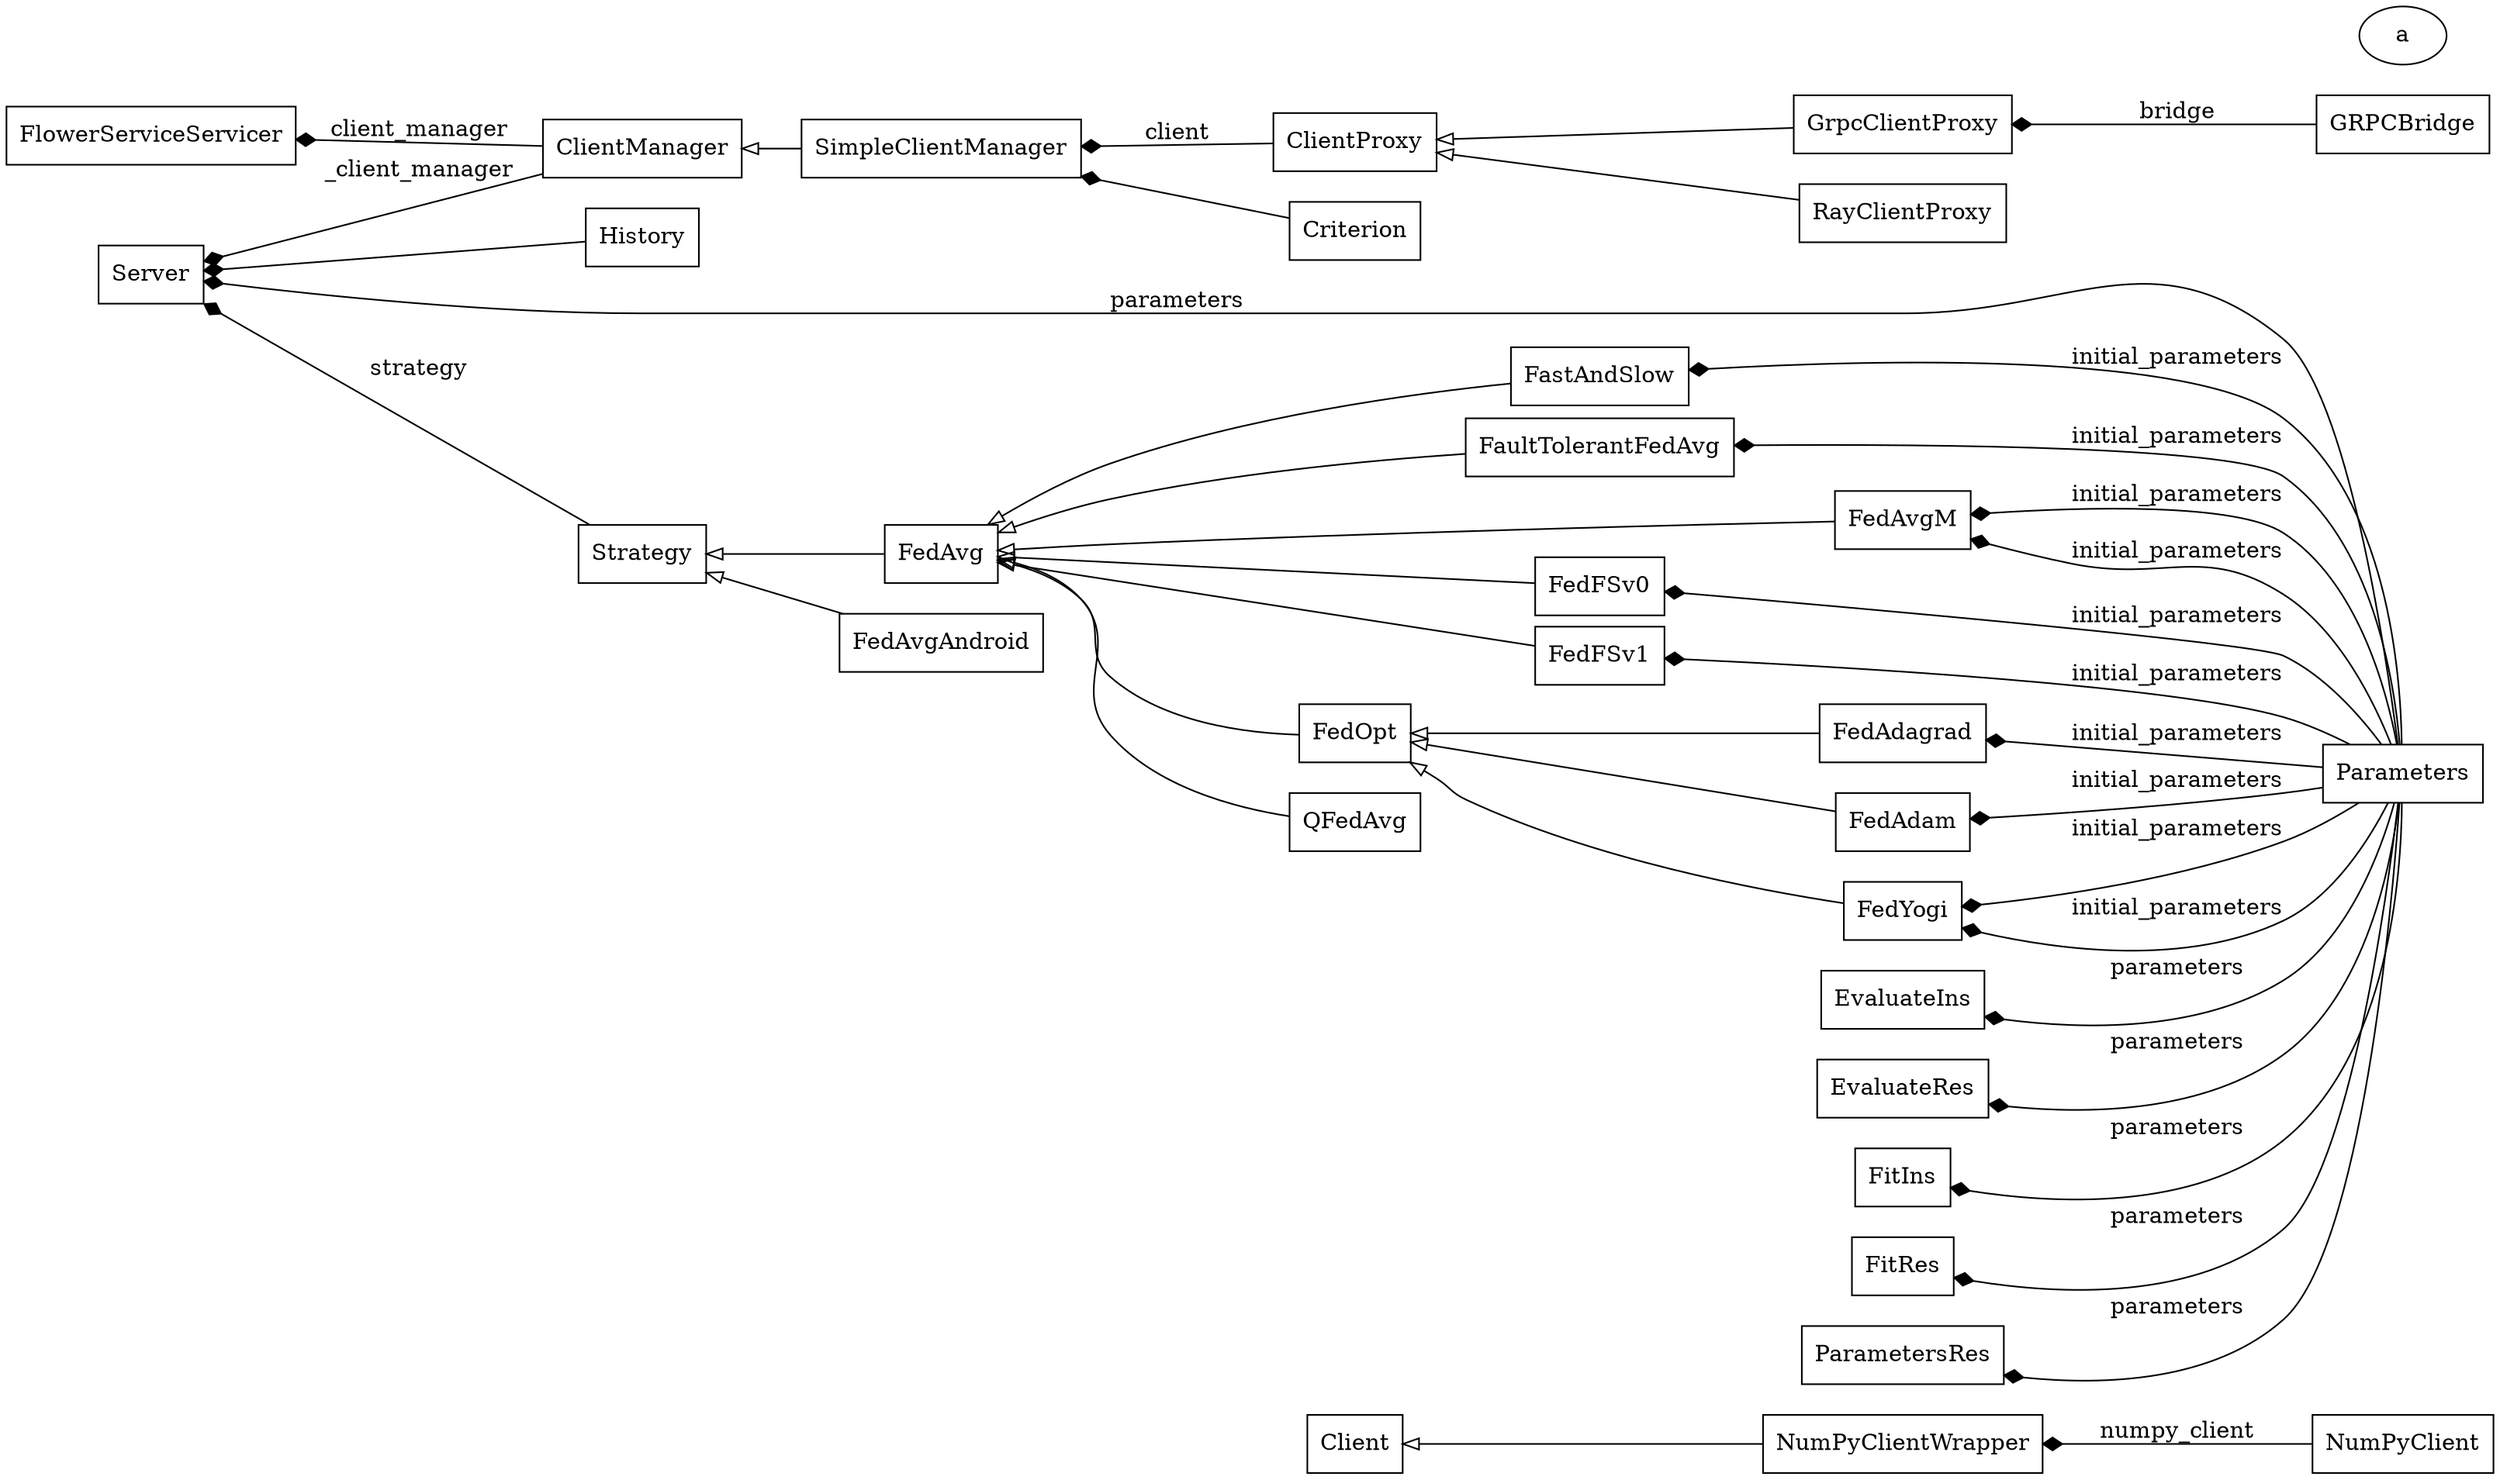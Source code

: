 digraph "classes_Flower" {
rankdir=RL
charset="utf-8"
"flwr.client.client.Client" [color="black", fontcolor="black", label="Client", shape="record", style="solid"];
"flwr.server.client_manager.ClientManager" [color="black", fontcolor="black", label="ClientManager", shape="record", style="solid"];
"flwr.server.client_proxy.ClientProxy" [color="black", fontcolor="black", label="ClientProxy", shape="record", style="solid"];
//"flwr.common.typing.Code" [color="black", fontcolor="black", label="Code", shape="record", style="solid"];
"flwr.server.criterion.Criterion" [color="black", fontcolor="black", label="Criterion", shape="record", style="solid"];
//"flwr.common.logger.CustomHTTPHandler" [color="black", fontcolor="black", label="CustomHTTPHandler", shape="record", style="solid"];
//"flwr.common.typing.Disconnect" [color="black", fontcolor="black", label="Disconnect", shape="record", style="solid"];
"flwr.common.typing.EvaluateIns" [color="black", fontcolor="black", label="EvaluateIns", shape="record", style="solid"];
"flwr.common.typing.EvaluateRes" [color="black", fontcolor="black", label="EvaluateRes", shape="record", style="solid"];
//"flwr.server.server_test.FailingClient" [color="black", fontcolor="black", label="FailingClient", shape="record", style="solid"];
"flwr.server.strategy.fast_and_slow.FastAndSlow" [color="black", fontcolor="black", label="FastAndSlow", shape="record", style="solid"];
//"flwr.server.strategy.fast_and_slow_test.FastAndSlowTestCase" [color="black", fontcolor="black", label="FastAndSlowTestCase", shape="record", style="solid"];
"flwr.server.strategy.fault_tolerant_fedavg.FaultTolerantFedAvg" [color="black", fontcolor="black", label="FaultTolerantFedAvg", shape="record", style="solid"];
"flwr.server.strategy.fedadagrad.FedAdagrad" [color="black", fontcolor="black", label="FedAdagrad", shape="record", style="solid"];
"flwr.server.strategy.fedadam.FedAdam" [color="black", fontcolor="black", label="FedAdam", shape="record", style="solid"];
"flwr.server.strategy.fedavg.FedAvg" [color="black", fontcolor="black", label="FedAvg", shape="record", style="solid"];
"flwr.server.strategy.fedavg_android.FedAvgAndroid" [color="black", fontcolor="black", label="FedAvgAndroid", shape="record", style="solid"];
"flwr.server.strategy.fedavgm.FedAvgM" [color="black", fontcolor="black", label="FedAvgM", shape="record", style="solid"];
"flwr.server.strategy.fedfs_v0.FedFSv0" [color="black", fontcolor="black", label="FedFSv0", shape="record", style="solid"];
"flwr.server.strategy.fedfs_v1.FedFSv1" [color="black", fontcolor="black", label="FedFSv1", shape="record", style="solid"];
"flwr.server.strategy.fedopt.FedOpt" [color="black", fontcolor="black", label="FedOpt", shape="record", style="solid"];
"flwr.server.strategy.fedyogi.FedYogi" [color="black", fontcolor="black", label="FedYogi", shape="record", style="solid"];
"flwr.common.typing.FitIns" [color="black", fontcolor="black", label="FitIns", shape="record", style="solid"];
"flwr.common.typing.FitRes" [color="black", fontcolor="black", label="FitRes", shape="record", style="solid"];
//"flwr.client.grpc_client.message_handler_test.FlowerClientWithProps" [color="black", fontcolor="black", label="FlowerClientWithProps", shape="record", style="solid"];
//"flwr.client.grpc_client.message_handler_test.FlowerClientWithoutProps" [color="black", fontcolor="black", label="FlowerClientWithoutProps", shape="record", style="solid"];
//"flwr.proto.transport_pb2_grpc.FlowerService" [color="black", fontcolor="black", label="FlowerService", shape="record", style="solid"];
"flwr.server.grpc_server.flower_service_servicer.FlowerServiceServicer" [color="black", fontcolor="black", label="FlowerServiceServicer", shape="record", style="solid"];
//"flwr.proto.transport_pb2_grpc.FlowerServiceServicer" [color="black", fontcolor="black", label="FlowerServiceServicer", shape="record", style="solid"];
//"flwr.server.grpc_server.flower_service_servicer_test.FlowerServiceServicerTestCase" [color="black", fontcolor="black", label="FlowerServiceServicerTestCase", shape="record", style="solid"];
//"flwr.proto.transport_pb2_grpc.FlowerServiceStub" [color="black", fontcolor="black", label="FlowerServiceStub", shape="record", style="solid"];
"flwr.server.grpc_server.grpc_bridge.GRPCBridge" [color="black", fontcolor="black", label="GRPCBridge", shape="record", style="solid"];
//"flwr.server.grpc_server.grpc_bridge.GRPCBridgeClosed" [color="black", fontcolor="red", label="GRPCBridgeClosed", shape="record", style="solid"];
"flwr.server.grpc_server.grpc_client_proxy.GrpcClientProxy" [color="black", fontcolor="black", label="GrpcClientProxy", shape="record", style="solid"];
//"flwr.server.grpc_server.grpc_client_proxy_test.GrpcClientProxyTestCase" [color="black", fontcolor="black", label="GrpcClientProxyTestCase", shape="record", style="solid"];
"flwr.server.history.History" [color="black", fontcolor="black", label="History", shape="record", style="solid"];
//"flwr.dataset.utils.common_test.ImageClassificationPartitionedTestCase" [color="black", fontcolor="black", label="ImageClassificationPartitionedTestCase", shape="record", style="solid"];
//"flwr.client.client_test.NotOverridingClient" [color="black", fontcolor="black", label="NotOverridingClient", shape="record", style="solid"];
//"flwr.client.numpy_client_test.NotOverridingClient" [color="black", fontcolor="black", label="NotOverridingClient", shape="record", style="solid"];
"flwr.client.numpy_client.NumPyClient" [color="black", fontcolor="black", label="NumPyClient", shape="record", style="solid"];
"flwr.client.numpy_client.NumPyClientWrapper" [color="black", fontcolor="black", label="NumPyClientWrapper", shape="record", style="solid"];
//"flwr.client.client_test.OverridingClient" [color="black", fontcolor="black", label="OverridingClient", shape="record", style="solid"];
//"flwr.client.numpy_client_test.OverridingClient" [color="black", fontcolor="black", label="OverridingClient", shape="record", style="solid"];
"flwr.common.typing.Parameters" [color="black", fontcolor="black", label="Parameters", shape="record", style="solid"];
"flwr.common.typing.ParametersRes" [color="black", fontcolor="black", label="ParametersRes", shape="record", style="solid"];
//"flwr.common.typing.PropertiesIns" [color="black", fontcolor="black", label="PropertiesIns", shape="record", style="solid"];
//"flwr.common.typing.PropertiesRes" [color="black", fontcolor="black", label="PropertiesRes", shape="record", style="solid"];
"flwr.server.strategy.qfedavg.QFedAvg" [color="black", fontcolor="black", label="QFedAvg", shape="record", style="solid"];
"flwr.simulation.ray_transport.ray_client_proxy.RayClientProxy" [color="black", fontcolor="black", label="RayClientProxy", shape="record", style="solid"];
//"flwr.common.typing.Reconnect" [color="black", fontcolor="black", label="Reconnect", shape="record", style="solid"];
"flwr.server.server.Server" [color="black", fontcolor="black", label="Server", shape="record", style="solid"];
"flwr.server.client_manager.SimpleClientManager" [color="black", fontcolor="black", label="SimpleClientManager", shape="record", style="solid"];
//"flwr.server.grpc_server.grpc_bridge.Status" [color="black", fontcolor="black", label="Status", shape="record", style="solid"];
//"flwr.common.typing.Status" [color="black", fontcolor="black", label="Status", shape="record", style="solid"];
"flwr.server.strategy.strategy.Strategy" [color="black", fontcolor="black", label="Strategy", shape="record", style="solid"];
//"flwr.server.server_test.SuccessClient" [color="black", fontcolor="black", label="SuccessClient", shape="record", style="solid"];
//"flwr.server.utils.tensorboard.tensorboard.decorator.TBWrapper" [color="black", fontcolor="black", label="TBWrapper", shape="record", style="solid"];
//"flwr.server.criterion_test.test_criterion_applied.TestCriterion" [color="black", fontcolor="black", label="TestCriterion", shape="record", style="solid"];
//"flwr.client.grpc_client.message_handler.UnknownServerMessage" [color="black", fontcolor="red", label="UnknownServerMessage", shape="record", style="solid"];
//"flwr.client.client_test.NotOverridingClient" -> "flwr.client.client.Client" [arrowhead="empty", arrowtail="none"];
//"flwr.client.client_test.OverridingClient" -> "flwr.client.client.Client" [arrowhead="empty", arrowtail="none"];
//"flwr.client.grpc_client.message_handler_test.FlowerClientWithProps" -> "flwr.client.client.Client" [arrowhead="empty", arrowtail="none"];
//"flwr.client.grpc_client.message_handler_test.FlowerClientWithoutProps" -> "flwr.client.client.Client" [arrowhead="empty", arrowtail="none"];
"flwr.client.numpy_client.NumPyClientWrapper" -> "flwr.client.client.Client" [arrowhead="empty", arrowtail="none"];
//"flwr.client.numpy_client_test.NotOverridingClient" -> "flwr.client.numpy_client.NumPyClient" [arrowhead="empty", arrowtail="none"];
//"flwr.client.numpy_client_test.OverridingClient" -> "flwr.client.numpy_client.NumPyClient" [arrowhead="empty", arrowtail="none"];
"flwr.server.client_manager.SimpleClientManager" -> "flwr.server.client_manager.ClientManager" [arrowhead="empty", arrowtail="none"];
//"flwr.server.criterion_test.test_criterion_applied.TestCriterion" -> "flwr.server.criterion.Criterion" [arrowhead="empty", arrowtail="none"];
//"flwr.server.grpc_server.flower_service_servicer.FlowerServiceServicer" -> "flwr.proto.transport_pb2_grpc.FlowerServiceServicer" [arrowhead="empty", arrowtail="none"];
"flwr.server.grpc_server.grpc_client_proxy.GrpcClientProxy" -> "flwr.server.client_proxy.ClientProxy" [arrowhead="empty", arrowtail="none"];
//"flwr.server.server_test.FailingClient" -> "flwr.server.client_proxy.ClientProxy" [arrowhead="empty", arrowtail="none"];
//"flwr.server.server_test.SuccessClient" -> "flwr.server.client_proxy.ClientProxy" [arrowhead="empty", arrowtail="none"];
"flwr.server.strategy.fast_and_slow.FastAndSlow" -> "flwr.server.strategy.fedavg.FedAvg" [arrowhead="empty", arrowtail="none"];
"flwr.server.strategy.fault_tolerant_fedavg.FaultTolerantFedAvg" -> "flwr.server.strategy.fedavg.FedAvg" [arrowhead="empty", arrowtail="none"];
"flwr.server.strategy.fedadagrad.FedAdagrad" -> "flwr.server.strategy.fedopt.FedOpt" [arrowhead="empty", arrowtail="none"];
"flwr.server.strategy.fedadam.FedAdam" -> "flwr.server.strategy.fedopt.FedOpt" [arrowhead="empty", arrowtail="none"];
"flwr.server.strategy.fedavg.FedAvg" -> "flwr.server.strategy.strategy.Strategy" [arrowhead="empty", arrowtail="none"];
"flwr.server.strategy.fedavg_android.FedAvgAndroid" -> "flwr.server.strategy.strategy.Strategy" [arrowhead="empty", arrowtail="none"];
"flwr.server.strategy.fedavgm.FedAvgM" -> "flwr.server.strategy.fedavg.FedAvg" [arrowhead="empty", arrowtail="none"];
"flwr.server.strategy.fedfs_v0.FedFSv0" -> "flwr.server.strategy.fedavg.FedAvg" [arrowhead="empty", arrowtail="none"];
"flwr.server.strategy.fedfs_v1.FedFSv1" -> "flwr.server.strategy.fedavg.FedAvg" [arrowhead="empty", arrowtail="none"];
"flwr.server.strategy.fedopt.FedOpt" -> "flwr.server.strategy.fedavg.FedAvg" [arrowhead="empty", arrowtail="none"];
"flwr.server.strategy.fedyogi.FedYogi" -> "flwr.server.strategy.fedopt.FedOpt" [arrowhead="empty", arrowtail="none"];
"flwr.server.strategy.qfedavg.QFedAvg" -> "flwr.server.strategy.fedavg.FedAvg" [arrowhead="empty", arrowtail="none"];
"flwr.simulation.ray_transport.ray_client_proxy.RayClientProxy" -> "flwr.server.client_proxy.ClientProxy" [arrowhead="empty", arrowtail="none"];
"flwr.client.numpy_client.NumPyClient" -> "flwr.client.numpy_client.NumPyClientWrapper" [arrowhead="diamond", arrowtail="none", fontcolor="black", label="numpy_client", style="solid"];
//"flwr.common.typing.Code" -> "flwr.common.typing.Status" [arrowhead="diamond", arrowtail="none", fontcolor="black", label="code", style="solid"];
"flwr.common.typing.Parameters" -> "flwr.common.typing.EvaluateIns" [arrowhead="diamond", arrowtail="none", fontcolor="black", label="parameters", style="solid"];
"flwr.common.typing.Parameters" -> "flwr.common.typing.EvaluateRes" [arrowhead="diamond", arrowtail="none", fontcolor="black", label="parameters", style="solid"];
"flwr.common.typing.Parameters" -> "flwr.common.typing.FitIns" [arrowhead="diamond", arrowtail="none", fontcolor="black", label="parameters", style="solid"];
"flwr.common.typing.Parameters" -> "flwr.common.typing.FitRes" [arrowhead="diamond", arrowtail="none", fontcolor="black", label="parameters", style="solid"];
"flwr.common.typing.Parameters" -> "flwr.common.typing.ParametersRes" [arrowhead="diamond", arrowtail="none", fontcolor="black", label="parameters", style="solid"];
"flwr.common.typing.Parameters" -> "flwr.server.server.Server" [arrowhead="diamond", arrowtail="none", fontcolor="black", label="parameters", style="solid"];
"flwr.common.typing.Parameters" -> "flwr.server.strategy.fedavgm.FedAvgM" [arrowhead="diamond", arrowtail="none", fontcolor="black", label="initial_parameters", style="solid"];
//"flwr.common.typing.Status" -> "flwr.common.typing.PropertiesRes" [arrowhead="diamond", arrowtail="none", fontcolor="black", label="status", style="solid"];
"flwr.server.client_manager.ClientManager" -> "flwr.server.grpc_server.flower_service_servicer.FlowerServiceServicer" [arrowhead="diamond", arrowtail="none", fontcolor="black", label="client_manager", style="solid"];
"flwr.server.client_manager.ClientManager" -> "flwr.server.server.Server" [arrowhead="diamond", arrowtail="none", fontcolor="black", label="_client_manager", style="solid"];
"flwr.server.grpc_server.grpc_bridge.GRPCBridge" -> "flwr.server.grpc_server.grpc_client_proxy.GrpcClientProxy" [arrowhead="diamond", arrowtail="none", fontcolor="black", label="bridge", style="solid"];
"flwr.server.strategy.strategy.Strategy" -> "flwr.server.server.Server" [arrowhead="diamond", arrowtail="none", fontcolor="black", label="strategy", style="solid"];
"flwr.server.history.History" -> "flwr.server.server.Server" [arrowhead="diamond"]
"flwr.server.criterion.Criterion" -> "flwr.server.client_manager.SimpleClientManager" [arrowhead="diamond"]
"flwr.server.client_proxy.ClientProxy" -> "flwr.server.client_manager.SimpleClientManager" [arrowhead="diamond", fontcolor="black", label="client", style="solid"]

// parameters
"flwr.common.typing.Parameters" -> "flwr.server.strategy.fast_and_slow.FastAndSlow" [arrowhead="diamond", arrowtail="none", fontcolor="black", label="initial_parameters", style="solid"];
"flwr.common.typing.Parameters" -> "flwr.server.strategy.fedavgm.FedAvgM" [arrowhead="diamond", arrowtail="none", fontcolor="black", label="initial_parameters", style="solid"];
"flwr.common.typing.Parameters" -> "flwr.server.strategy.fault_tolerant_fedavg.FaultTolerantFedAvg" [arrowhead="diamond", arrowtail="none", fontcolor="black", label="initial_parameters", style="solid"];
"flwr.common.typing.Parameters" -> "flwr.server.strategy.fedfs_v0.FedFSv0" [arrowhead="diamond", arrowtail="none", fontcolor="black", label="initial_parameters", style="solid"];
"flwr.common.typing.Parameters" -> "flwr.server.strategy.fedfs_v1.FedFSv1" [arrowhead="diamond", arrowtail="none", fontcolor="black", label="initial_parameters", style="solid"];
"flwr.common.typing.Parameters" -> "flwr.server.strategy.fedadagrad.FedAdagrad" [arrowhead="diamond", arrowtail="none", fontcolor="black", label="initial_parameters", style="solid"];
"flwr.common.typing.Parameters" -> "flwr.server.strategy.fedadam.FedAdam" [arrowhead="diamond", arrowtail="none", fontcolor="black", label="initial_parameters", style="solid"];
"flwr.common.typing.Parameters" -> "flwr.server.strategy.fedyogi.FedYogi" [arrowhead="diamond", arrowtail="none", fontcolor="black", label="initial_parameters", style="solid"];
"flwr.common.typing.Parameters" -> "flwr.server.strategy.fedyogi.FedYogi" [arrowhead="diamond", arrowtail="none", fontcolor="black", label="initial_parameters", style="solid"];a
}
